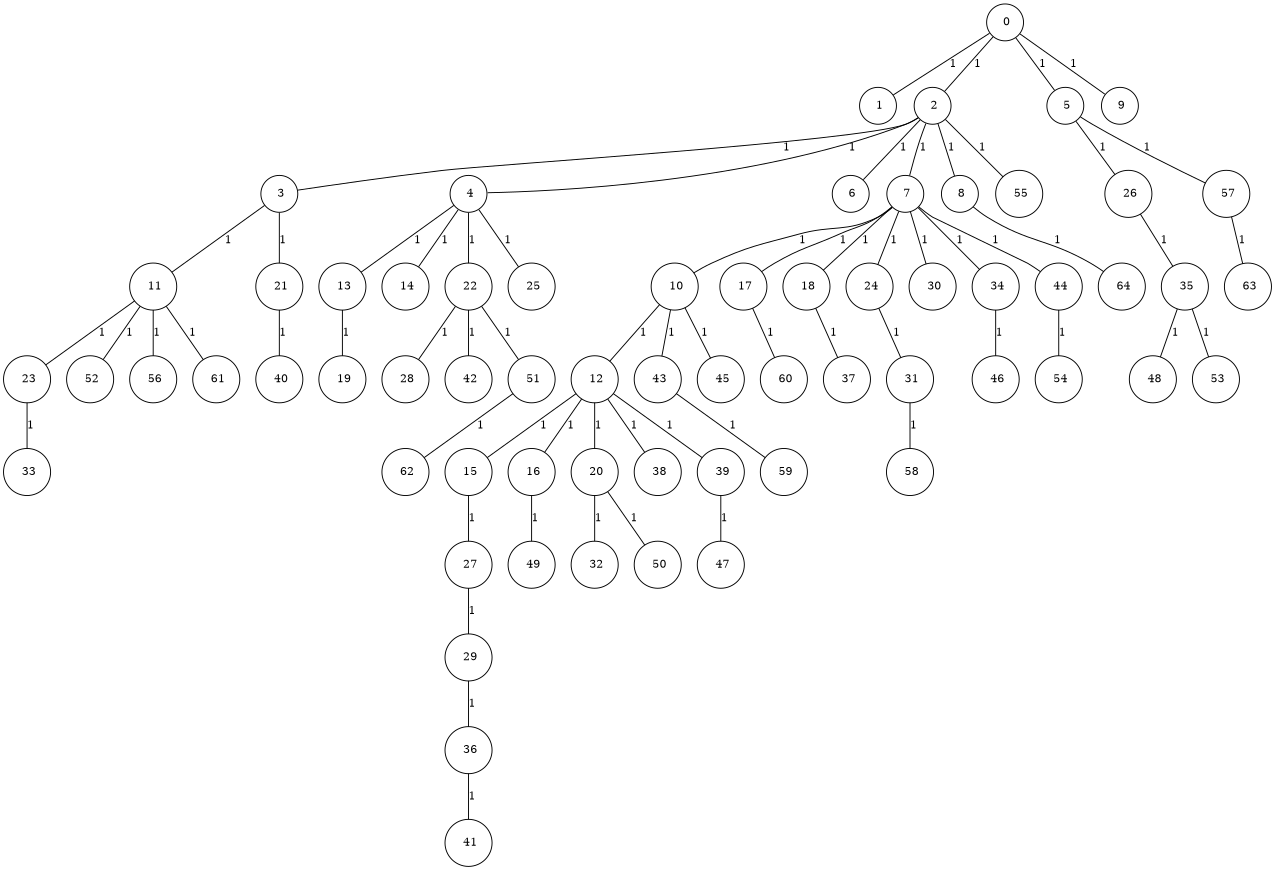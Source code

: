 graph G {
size="8.5,11;"
ratio = "expand;"
fixedsize="true;"
overlap="scale;"
node[shape=circle,width=.12,hight=.12,fontsize=12]
edge[fontsize=12]

0[label=" 0" color=black, pos="1.3146909,0.31328127!"];
1[label=" 1" color=black, pos="2.7160615,0.85733263!"];
2[label=" 2" color=black, pos="1.7821777,1.9991516!"];
3[label=" 3" color=black, pos="2.0961563,0.90722417!"];
4[label=" 4" color=black, pos="2.2990017,1.1120008!"];
5[label=" 5" color=black, pos="1.5225233,1.7352853!"];
6[label=" 6" color=black, pos="1.7446427,1.9068307!"];
7[label=" 7" color=black, pos="2.7856954,2.0725157!"];
8[label=" 8" color=black, pos="0.32984467,2.8434915!"];
9[label=" 9" color=black, pos="0.28135056,0.67775254!"];
10[label=" 10" color=black, pos="1.927576,0.90242409!"];
11[label=" 11" color=black, pos="1.1341331,0.39916275!"];
12[label=" 12" color=black, pos="0.35042632,2.415065!"];
13[label=" 13" color=black, pos="2.4685517,0.18219437!"];
14[label=" 14" color=black, pos="2.7078541,2.210862!"];
15[label=" 15" color=black, pos="1.9849429,1.5939358!"];
16[label=" 16" color=black, pos="2.6691747,1.3606937!"];
17[label=" 17" color=black, pos="0.1382515,2.0140535!"];
18[label=" 18" color=black, pos="1.7153504,1.0895598!"];
19[label=" 19" color=black, pos="0.72612583,0.28261826!"];
20[label=" 20" color=black, pos="2.9998861,1.9495018!"];
21[label=" 21" color=black, pos="0.84803351,2.6816321!"];
22[label=" 22" color=black, pos="1.2207212,2.0494371!"];
23[label=" 23" color=black, pos="1.1758718,2.5204518!"];
24[label=" 24" color=black, pos="1.0808001,1.7955717!"];
25[label=" 25" color=black, pos="1.9195918,2.2848791!"];
26[label=" 26" color=black, pos="1.7261027,1.4844256!"];
27[label=" 27" color=black, pos="0.86316145,0.5287807!"];
28[label=" 28" color=black, pos="0.46472709,2.3314852!"];
29[label=" 29" color=black, pos="1.6099786,2.8686482!"];
30[label=" 30" color=black, pos="2.9056114,1.036364!"];
31[label=" 31" color=black, pos="1.561458,0.92652959!"];
32[label=" 32" color=black, pos="2.4379612,0.86130984!"];
33[label=" 33" color=black, pos="0.5317264,2.9924951!"];
34[label=" 34" color=black, pos="1.5206279,1.7100577!"];
35[label=" 35" color=black, pos="1.2439646,0.24683684!"];
36[label=" 36" color=black, pos="1.7171208,2.0214523!"];
37[label=" 37" color=black, pos="0.5914394,0.15779924!"];
38[label=" 38" color=black, pos="2.8081857,2.578534!"];
39[label=" 39" color=black, pos="2.7509789,2.0119019!"];
40[label=" 40" color=black, pos="2.2271648,1.5464931!"];
41[label=" 41" color=black, pos="0.019400738,2.0167203!"];
42[label=" 42" color=black, pos="2.0159089,2.9238179!"];
43[label=" 43" color=black, pos="0.96561639,2.9685653!"];
44[label=" 44" color=black, pos="1.7489768,1.0098367!"];
45[label=" 45" color=black, pos="2.880118,0.83746705!"];
46[label=" 46" color=black, pos="0.36179909,0.057947473!"];
47[label=" 47" color=black, pos="1.9210646,0.30171812!"];
48[label=" 48" color=black, pos="1.9430612,0.90712059!"];
49[label=" 49" color=black, pos="2.3871994,2.5024905!"];
50[label=" 50" color=black, pos="1.6506189,1.6629819!"];
51[label=" 51" color=black, pos="2.5969633,0.29897257!"];
52[label=" 52" color=black, pos="1.6215647,1.6863564!"];
53[label=" 53" color=black, pos="1.4764451,2.1899865!"];
54[label=" 54" color=black, pos="0.93982443,2.9510222!"];
55[label=" 55" color=black, pos="2.3177834,2.0091184!"];
56[label=" 56" color=black, pos="1.1009516,1.2233065!"];
57[label=" 57" color=black, pos="1.8400799,0.89125934!"];
58[label=" 58" color=black, pos="2.1521055,2.1069342!"];
59[label=" 59" color=black, pos="1.1857884,1.0950089!"];
60[label=" 60" color=black, pos="2.714716,1.309036!"];
61[label=" 61" color=black, pos="0.30518866,2.0294053!"];
62[label=" 62" color=black, pos="0.74695642,2.1059021!"];
63[label=" 63" color=black, pos="0.23316793,2.3255844!"];
64[label=" 64" color=black, pos="2.0312594,1.8222705!"];
0--1[label="1"]
0--2[label="1"]
0--5[label="1"]
0--9[label="1"]
2--3[label="1"]
2--4[label="1"]
2--6[label="1"]
2--7[label="1"]
2--8[label="1"]
2--55[label="1"]
3--11[label="1"]
3--21[label="1"]
4--13[label="1"]
4--14[label="1"]
4--22[label="1"]
4--25[label="1"]
5--26[label="1"]
5--57[label="1"]
7--10[label="1"]
7--17[label="1"]
7--18[label="1"]
7--24[label="1"]
7--30[label="1"]
7--34[label="1"]
7--44[label="1"]
8--64[label="1"]
10--12[label="1"]
10--43[label="1"]
10--45[label="1"]
11--23[label="1"]
11--52[label="1"]
11--56[label="1"]
11--61[label="1"]
12--15[label="1"]
12--16[label="1"]
12--20[label="1"]
12--38[label="1"]
12--39[label="1"]
13--19[label="1"]
15--27[label="1"]
16--49[label="1"]
17--60[label="1"]
18--37[label="1"]
20--32[label="1"]
20--50[label="1"]
21--40[label="1"]
22--28[label="1"]
22--42[label="1"]
22--51[label="1"]
23--33[label="1"]
24--31[label="1"]
26--35[label="1"]
27--29[label="1"]
29--36[label="1"]
31--58[label="1"]
34--46[label="1"]
35--48[label="1"]
35--53[label="1"]
36--41[label="1"]
39--47[label="1"]
43--59[label="1"]
44--54[label="1"]
51--62[label="1"]
57--63[label="1"]

}
